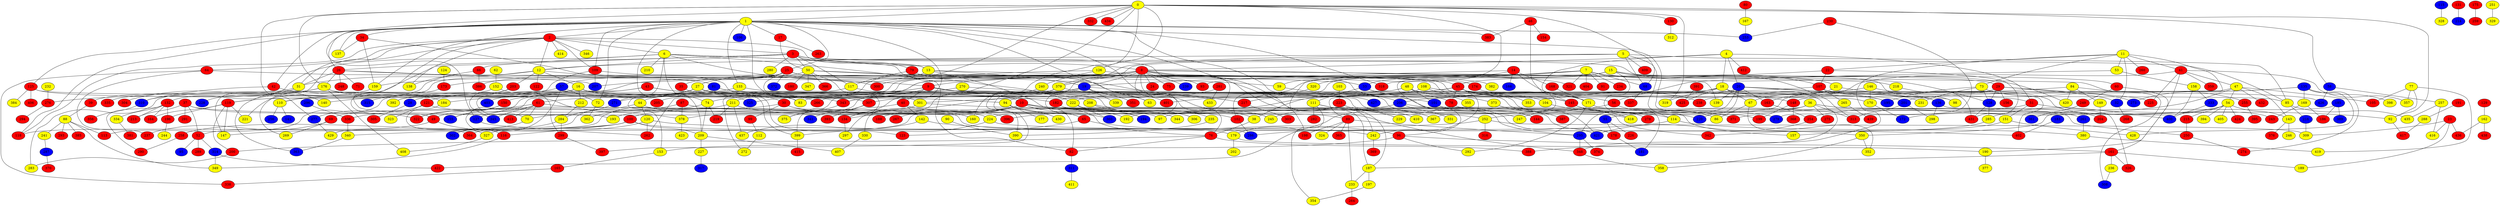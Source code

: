graph {
0 [style = filled fillcolor = yellow];
1 [style = filled fillcolor = yellow];
2 [style = filled fillcolor = red];
3 [style = filled fillcolor = red];
4 [style = filled fillcolor = yellow];
5 [style = filled fillcolor = yellow];
6 [style = filled fillcolor = yellow];
7 [style = filled fillcolor = yellow];
8 [style = filled fillcolor = red];
9 [style = filled fillcolor = red];
10 [style = filled fillcolor = red];
11 [style = filled fillcolor = yellow];
12 [style = filled fillcolor = yellow];
13 [style = filled fillcolor = yellow];
14 [style = filled fillcolor = red];
15 [style = filled fillcolor = yellow];
16 [style = filled fillcolor = yellow];
17 [style = filled fillcolor = red];
18 [style = filled fillcolor = yellow];
19 [style = filled fillcolor = blue];
20 [style = filled fillcolor = blue];
21 [style = filled fillcolor = yellow];
22 [style = filled fillcolor = red];
23 [style = filled fillcolor = red];
24 [style = filled fillcolor = red];
25 [style = filled fillcolor = red];
26 [style = filled fillcolor = red];
27 [style = filled fillcolor = yellow];
28 [style = filled fillcolor = blue];
29 [style = filled fillcolor = red];
30 [style = filled fillcolor = red];
31 [style = filled fillcolor = yellow];
32 [style = filled fillcolor = blue];
33 [style = filled fillcolor = blue];
34 [style = filled fillcolor = red];
35 [style = filled fillcolor = red];
36 [style = filled fillcolor = yellow];
37 [style = filled fillcolor = red];
38 [style = filled fillcolor = yellow];
39 [style = filled fillcolor = red];
40 [style = filled fillcolor = red];
41 [style = filled fillcolor = red];
42 [style = filled fillcolor = red];
43 [style = filled fillcolor = red];
44 [style = filled fillcolor = yellow];
45 [style = filled fillcolor = red];
46 [style = filled fillcolor = red];
47 [style = filled fillcolor = yellow];
48 [style = filled fillcolor = yellow];
49 [style = filled fillcolor = red];
50 [style = filled fillcolor = yellow];
51 [style = filled fillcolor = red];
52 [style = filled fillcolor = red];
53 [style = filled fillcolor = yellow];
54 [style = filled fillcolor = yellow];
55 [style = filled fillcolor = blue];
56 [style = filled fillcolor = red];
57 [style = filled fillcolor = blue];
58 [style = filled fillcolor = blue];
59 [style = filled fillcolor = yellow];
60 [style = filled fillcolor = red];
61 [style = filled fillcolor = red];
62 [style = filled fillcolor = yellow];
63 [style = filled fillcolor = yellow];
64 [style = filled fillcolor = red];
65 [style = filled fillcolor = red];
66 [style = filled fillcolor = red];
67 [style = filled fillcolor = yellow];
68 [style = filled fillcolor = blue];
69 [style = filled fillcolor = red];
70 [style = filled fillcolor = yellow];
71 [style = filled fillcolor = red];
72 [style = filled fillcolor = yellow];
73 [style = filled fillcolor = yellow];
74 [style = filled fillcolor = yellow];
75 [style = filled fillcolor = red];
76 [style = filled fillcolor = red];
77 [style = filled fillcolor = yellow];
78 [style = filled fillcolor = red];
79 [style = filled fillcolor = red];
80 [style = filled fillcolor = red];
81 [style = filled fillcolor = blue];
82 [style = filled fillcolor = red];
83 [style = filled fillcolor = yellow];
84 [style = filled fillcolor = yellow];
85 [style = filled fillcolor = yellow];
86 [style = filled fillcolor = yellow];
87 [style = filled fillcolor = red];
88 [style = filled fillcolor = yellow];
89 [style = filled fillcolor = red];
90 [style = filled fillcolor = yellow];
91 [style = filled fillcolor = red];
92 [style = filled fillcolor = yellow];
93 [style = filled fillcolor = red];
94 [style = filled fillcolor = yellow];
95 [style = filled fillcolor = blue];
96 [style = filled fillcolor = red];
97 [style = filled fillcolor = yellow];
98 [style = filled fillcolor = yellow];
99 [style = filled fillcolor = red];
100 [style = filled fillcolor = red];
101 [style = filled fillcolor = blue];
102 [style = filled fillcolor = red];
103 [style = filled fillcolor = yellow];
104 [style = filled fillcolor = yellow];
105 [style = filled fillcolor = red];
106 [style = filled fillcolor = blue];
107 [style = filled fillcolor = red];
108 [style = filled fillcolor = yellow];
109 [style = filled fillcolor = red];
110 [style = filled fillcolor = yellow];
111 [style = filled fillcolor = yellow];
112 [style = filled fillcolor = yellow];
113 [style = filled fillcolor = red];
114 [style = filled fillcolor = yellow];
115 [style = filled fillcolor = blue];
116 [style = filled fillcolor = red];
117 [style = filled fillcolor = yellow];
118 [style = filled fillcolor = red];
119 [style = filled fillcolor = red];
120 [style = filled fillcolor = yellow];
121 [style = filled fillcolor = red];
122 [style = filled fillcolor = red];
123 [style = filled fillcolor = red];
124 [style = filled fillcolor = yellow];
125 [style = filled fillcolor = red];
126 [style = filled fillcolor = yellow];
127 [style = filled fillcolor = blue];
128 [style = filled fillcolor = blue];
129 [style = filled fillcolor = red];
130 [style = filled fillcolor = red];
131 [style = filled fillcolor = red];
132 [style = filled fillcolor = red];
133 [style = filled fillcolor = yellow];
134 [style = filled fillcolor = red];
135 [style = filled fillcolor = blue];
136 [style = filled fillcolor = blue];
137 [style = filled fillcolor = yellow];
138 [style = filled fillcolor = yellow];
139 [style = filled fillcolor = yellow];
140 [style = filled fillcolor = yellow];
141 [style = filled fillcolor = blue];
142 [style = filled fillcolor = yellow];
143 [style = filled fillcolor = yellow];
144 [style = filled fillcolor = red];
145 [style = filled fillcolor = red];
146 [style = filled fillcolor = yellow];
147 [style = filled fillcolor = yellow];
148 [style = filled fillcolor = red];
149 [style = filled fillcolor = yellow];
150 [style = filled fillcolor = red];
151 [style = filled fillcolor = yellow];
152 [style = filled fillcolor = yellow];
153 [style = filled fillcolor = yellow];
154 [style = filled fillcolor = red];
155 [style = filled fillcolor = blue];
156 [style = filled fillcolor = red];
157 [style = filled fillcolor = yellow];
158 [style = filled fillcolor = yellow];
159 [style = filled fillcolor = yellow];
160 [style = filled fillcolor = yellow];
161 [style = filled fillcolor = red];
162 [style = filled fillcolor = yellow];
163 [style = filled fillcolor = red];
164 [style = filled fillcolor = red];
165 [style = filled fillcolor = red];
166 [style = filled fillcolor = blue];
167 [style = filled fillcolor = yellow];
168 [style = filled fillcolor = red];
169 [style = filled fillcolor = yellow];
170 [style = filled fillcolor = yellow];
171 [style = filled fillcolor = yellow];
172 [style = filled fillcolor = blue];
173 [style = filled fillcolor = red];
174 [style = filled fillcolor = red];
175 [style = filled fillcolor = red];
176 [style = filled fillcolor = yellow];
177 [style = filled fillcolor = yellow];
178 [style = filled fillcolor = red];
179 [style = filled fillcolor = yellow];
180 [style = filled fillcolor = red];
181 [style = filled fillcolor = blue];
182 [style = filled fillcolor = red];
183 [style = filled fillcolor = blue];
184 [style = filled fillcolor = yellow];
185 [style = filled fillcolor = blue];
186 [style = filled fillcolor = red];
187 [style = filled fillcolor = yellow];
188 [style = filled fillcolor = red];
189 [style = filled fillcolor = yellow];
190 [style = filled fillcolor = yellow];
191 [style = filled fillcolor = red];
192 [style = filled fillcolor = yellow];
193 [style = filled fillcolor = yellow];
194 [style = filled fillcolor = blue];
195 [style = filled fillcolor = blue];
196 [style = filled fillcolor = red];
197 [style = filled fillcolor = yellow];
198 [style = filled fillcolor = red];
199 [style = filled fillcolor = red];
200 [style = filled fillcolor = red];
201 [style = filled fillcolor = blue];
202 [style = filled fillcolor = yellow];
203 [style = filled fillcolor = red];
204 [style = filled fillcolor = red];
205 [style = filled fillcolor = red];
206 [style = filled fillcolor = blue];
207 [style = filled fillcolor = blue];
208 [style = filled fillcolor = yellow];
209 [style = filled fillcolor = yellow];
210 [style = filled fillcolor = yellow];
211 [style = filled fillcolor = yellow];
212 [style = filled fillcolor = yellow];
213 [style = filled fillcolor = red];
214 [style = filled fillcolor = blue];
215 [style = filled fillcolor = red];
216 [style = filled fillcolor = blue];
217 [style = filled fillcolor = red];
218 [style = filled fillcolor = yellow];
219 [style = filled fillcolor = red];
220 [style = filled fillcolor = blue];
221 [style = filled fillcolor = yellow];
222 [style = filled fillcolor = yellow];
223 [style = filled fillcolor = red];
224 [style = filled fillcolor = yellow];
225 [style = filled fillcolor = red];
226 [style = filled fillcolor = red];
227 [style = filled fillcolor = yellow];
228 [style = filled fillcolor = blue];
229 [style = filled fillcolor = yellow];
230 [style = filled fillcolor = red];
231 [style = filled fillcolor = yellow];
232 [style = filled fillcolor = yellow];
233 [style = filled fillcolor = yellow];
234 [style = filled fillcolor = red];
235 [style = filled fillcolor = yellow];
236 [style = filled fillcolor = yellow];
237 [style = filled fillcolor = red];
238 [style = filled fillcolor = red];
239 [style = filled fillcolor = blue];
240 [style = filled fillcolor = yellow];
241 [style = filled fillcolor = yellow];
242 [style = filled fillcolor = yellow];
243 [style = filled fillcolor = red];
244 [style = filled fillcolor = yellow];
245 [style = filled fillcolor = yellow];
246 [style = filled fillcolor = yellow];
247 [style = filled fillcolor = yellow];
248 [style = filled fillcolor = red];
249 [style = filled fillcolor = red];
250 [style = filled fillcolor = red];
251 [style = filled fillcolor = yellow];
252 [style = filled fillcolor = yellow];
253 [style = filled fillcolor = blue];
254 [style = filled fillcolor = red];
255 [style = filled fillcolor = red];
256 [style = filled fillcolor = blue];
257 [style = filled fillcolor = yellow];
258 [style = filled fillcolor = red];
259 [style = filled fillcolor = red];
260 [style = filled fillcolor = red];
261 [style = filled fillcolor = blue];
262 [style = filled fillcolor = red];
263 [style = filled fillcolor = red];
264 [style = filled fillcolor = red];
265 [style = filled fillcolor = yellow];
266 [style = filled fillcolor = red];
267 [style = filled fillcolor = red];
268 [style = filled fillcolor = red];
269 [style = filled fillcolor = yellow];
270 [style = filled fillcolor = yellow];
271 [style = filled fillcolor = blue];
272 [style = filled fillcolor = yellow];
273 [style = filled fillcolor = blue];
274 [style = filled fillcolor = red];
275 [style = filled fillcolor = red];
276 [style = filled fillcolor = red];
277 [style = filled fillcolor = blue];
278 [style = filled fillcolor = red];
279 [style = filled fillcolor = blue];
280 [style = filled fillcolor = yellow];
281 [style = filled fillcolor = red];
282 [style = filled fillcolor = red];
283 [style = filled fillcolor = yellow];
284 [style = filled fillcolor = yellow];
285 [style = filled fillcolor = yellow];
286 [style = filled fillcolor = blue];
287 [style = filled fillcolor = blue];
288 [style = filled fillcolor = yellow];
289 [style = filled fillcolor = red];
290 [style = filled fillcolor = red];
291 [style = filled fillcolor = red];
292 [style = filled fillcolor = yellow];
293 [style = filled fillcolor = red];
294 [style = filled fillcolor = red];
295 [style = filled fillcolor = blue];
296 [style = filled fillcolor = blue];
297 [style = filled fillcolor = yellow];
298 [style = filled fillcolor = yellow];
299 [style = filled fillcolor = red];
300 [style = filled fillcolor = red];
301 [style = filled fillcolor = yellow];
302 [style = filled fillcolor = blue];
303 [style = filled fillcolor = red];
304 [style = filled fillcolor = red];
305 [style = filled fillcolor = red];
306 [style = filled fillcolor = yellow];
307 [style = filled fillcolor = red];
308 [style = filled fillcolor = blue];
309 [style = filled fillcolor = yellow];
310 [style = filled fillcolor = blue];
311 [style = filled fillcolor = blue];
312 [style = filled fillcolor = yellow];
313 [style = filled fillcolor = red];
314 [style = filled fillcolor = blue];
315 [style = filled fillcolor = blue];
316 [style = filled fillcolor = red];
317 [style = filled fillcolor = blue];
318 [style = filled fillcolor = red];
319 [style = filled fillcolor = yellow];
320 [style = filled fillcolor = yellow];
321 [style = filled fillcolor = red];
322 [style = filled fillcolor = red];
323 [style = filled fillcolor = yellow];
324 [style = filled fillcolor = yellow];
325 [style = filled fillcolor = blue];
326 [style = filled fillcolor = red];
327 [style = filled fillcolor = yellow];
328 [style = filled fillcolor = yellow];
329 [style = filled fillcolor = yellow];
330 [style = filled fillcolor = yellow];
331 [style = filled fillcolor = yellow];
332 [style = filled fillcolor = red];
333 [style = filled fillcolor = blue];
334 [style = filled fillcolor = yellow];
335 [style = filled fillcolor = red];
336 [style = filled fillcolor = red];
337 [style = filled fillcolor = red];
338 [style = filled fillcolor = red];
339 [style = filled fillcolor = yellow];
340 [style = filled fillcolor = yellow];
341 [style = filled fillcolor = blue];
342 [style = filled fillcolor = red];
343 [style = filled fillcolor = red];
344 [style = filled fillcolor = yellow];
345 [style = filled fillcolor = blue];
346 [style = filled fillcolor = yellow];
347 [style = filled fillcolor = yellow];
348 [style = filled fillcolor = red];
349 [style = filled fillcolor = yellow];
350 [style = filled fillcolor = yellow];
351 [style = filled fillcolor = red];
352 [style = filled fillcolor = yellow];
353 [style = filled fillcolor = yellow];
354 [style = filled fillcolor = yellow];
355 [style = filled fillcolor = yellow];
356 [style = filled fillcolor = red];
357 [style = filled fillcolor = yellow];
358 [style = filled fillcolor = yellow];
359 [style = filled fillcolor = red];
360 [style = filled fillcolor = blue];
361 [style = filled fillcolor = blue];
362 [style = filled fillcolor = yellow];
363 [style = filled fillcolor = blue];
364 [style = filled fillcolor = red];
365 [style = filled fillcolor = red];
366 [style = filled fillcolor = red];
367 [style = filled fillcolor = yellow];
368 [style = filled fillcolor = red];
369 [style = filled fillcolor = red];
370 [style = filled fillcolor = red];
371 [style = filled fillcolor = red];
372 [style = filled fillcolor = blue];
373 [style = filled fillcolor = yellow];
374 [style = filled fillcolor = red];
375 [style = filled fillcolor = yellow];
376 [style = filled fillcolor = red];
377 [style = filled fillcolor = yellow];
378 [style = filled fillcolor = yellow];
379 [style = filled fillcolor = yellow];
380 [style = filled fillcolor = yellow];
381 [style = filled fillcolor = red];
382 [style = filled fillcolor = yellow];
383 [style = filled fillcolor = red];
384 [style = filled fillcolor = yellow];
385 [style = filled fillcolor = red];
386 [style = filled fillcolor = red];
387 [style = filled fillcolor = red];
388 [style = filled fillcolor = red];
389 [style = filled fillcolor = blue];
390 [style = filled fillcolor = yellow];
391 [style = filled fillcolor = red];
392 [style = filled fillcolor = yellow];
393 [style = filled fillcolor = red];
394 [style = filled fillcolor = yellow];
395 [style = filled fillcolor = red];
396 [style = filled fillcolor = red];
397 [style = filled fillcolor = red];
398 [style = filled fillcolor = yellow];
399 [style = filled fillcolor = yellow];
400 [style = filled fillcolor = blue];
401 [style = filled fillcolor = red];
402 [style = filled fillcolor = red];
403 [style = filled fillcolor = blue];
404 [style = filled fillcolor = red];
405 [style = filled fillcolor = yellow];
406 [style = filled fillcolor = red];
407 [style = filled fillcolor = yellow];
408 [style = filled fillcolor = yellow];
409 [style = filled fillcolor = red];
410 [style = filled fillcolor = yellow];
411 [style = filled fillcolor = yellow];
412 [style = filled fillcolor = red];
413 [style = filled fillcolor = red];
414 [style = filled fillcolor = yellow];
415 [style = filled fillcolor = red];
416 [style = filled fillcolor = yellow];
417 [style = filled fillcolor = red];
418 [style = filled fillcolor = yellow];
419 [style = filled fillcolor = yellow];
420 [style = filled fillcolor = yellow];
421 [style = filled fillcolor = blue];
422 [style = filled fillcolor = red];
423 [style = filled fillcolor = yellow];
424 [style = filled fillcolor = red];
425 [style = filled fillcolor = red];
426 [style = filled fillcolor = blue];
427 [style = filled fillcolor = blue];
428 [style = filled fillcolor = yellow];
429 [style = filled fillcolor = yellow];
430 [style = filled fillcolor = yellow];
431 [style = filled fillcolor = red];
432 [style = filled fillcolor = red];
433 [style = filled fillcolor = yellow];
434 [style = filled fillcolor = red];
435 [style = filled fillcolor = yellow];
436 [style = filled fillcolor = red];
437 [style = filled fillcolor = yellow];
438 [style = filled fillcolor = red];
439 [style = filled fillcolor = red];
0 -- 68;
0 -- 59;
0 -- 58;
0 -- 1;
0 -- 92;
0 -- 126;
0 -- 127;
0 -- 130;
0 -- 160;
0 -- 176;
0 -- 266;
0 -- 277;
0 -- 297;
0 -- 319;
0 -- 332;
0 -- 434;
1 -- 2;
1 -- 17;
1 -- 25;
1 -- 26;
1 -- 34;
1 -- 42;
1 -- 63;
1 -- 72;
1 -- 76;
1 -- 83;
1 -- 106;
1 -- 109;
1 -- 118;
1 -- 125;
1 -- 133;
1 -- 134;
1 -- 137;
1 -- 159;
1 -- 179;
1 -- 199;
1 -- 209;
1 -- 247;
1 -- 253;
1 -- 318;
1 -- 383;
2 -- 3;
2 -- 6;
2 -- 12;
2 -- 13;
2 -- 31;
2 -- 64;
2 -- 109;
2 -- 110;
2 -- 118;
2 -- 138;
2 -- 147;
2 -- 346;
2 -- 414;
3 -- 8;
3 -- 12;
3 -- 26;
3 -- 50;
3 -- 79;
3 -- 85;
3 -- 93;
3 -- 117;
3 -- 128;
3 -- 269;
3 -- 280;
4 -- 8;
4 -- 18;
4 -- 20;
4 -- 51;
4 -- 145;
4 -- 412;
5 -- 12;
5 -- 68;
5 -- 85;
5 -- 94;
5 -- 114;
5 -- 379;
5 -- 409;
6 -- 9;
6 -- 13;
6 -- 66;
6 -- 74;
6 -- 82;
6 -- 132;
6 -- 210;
6 -- 222;
6 -- 271;
7 -- 33;
7 -- 68;
7 -- 74;
7 -- 91;
7 -- 93;
7 -- 107;
7 -- 207;
7 -- 234;
7 -- 313;
7 -- 318;
7 -- 321;
7 -- 404;
7 -- 420;
8 -- 9;
8 -- 19;
8 -- 24;
8 -- 75;
8 -- 113;
8 -- 144;
8 -- 153;
8 -- 155;
8 -- 159;
8 -- 173;
8 -- 187;
8 -- 192;
8 -- 218;
8 -- 224;
8 -- 239;
8 -- 242;
8 -- 245;
8 -- 272;
8 -- 308;
8 -- 321;
8 -- 379;
9 -- 10;
9 -- 40;
9 -- 44;
9 -- 51;
9 -- 205;
9 -- 211;
9 -- 295;
9 -- 375;
10 -- 38;
10 -- 65;
10 -- 69;
10 -- 82;
10 -- 100;
10 -- 102;
10 -- 114;
10 -- 134;
10 -- 188;
10 -- 193;
10 -- 194;
10 -- 252;
10 -- 267;
10 -- 371;
10 -- 400;
11 -- 22;
11 -- 32;
11 -- 41;
11 -- 53;
11 -- 73;
11 -- 260;
11 -- 273;
11 -- 348;
12 -- 16;
12 -- 31;
12 -- 59;
12 -- 119;
12 -- 122;
12 -- 203;
13 -- 19;
13 -- 27;
13 -- 33;
13 -- 76;
14 -- 19;
14 -- 166;
14 -- 168;
14 -- 171;
14 -- 187;
15 -- 21;
15 -- 29;
15 -- 60;
15 -- 96;
15 -- 98;
15 -- 102;
15 -- 157;
15 -- 182;
15 -- 320;
16 -- 94;
16 -- 119;
16 -- 140;
16 -- 195;
16 -- 212;
16 -- 283;
16 -- 325;
17 -- 50;
17 -- 263;
18 -- 38;
18 -- 67;
18 -- 89;
18 -- 231;
18 -- 271;
18 -- 319;
18 -- 388;
18 -- 402;
18 -- 425;
19 -- 61;
19 -- 63;
19 -- 101;
19 -- 194;
19 -- 330;
19 -- 339;
19 -- 343;
19 -- 351;
20 -- 98;
20 -- 136;
20 -- 139;
20 -- 163;
20 -- 195;
20 -- 220;
20 -- 222;
20 -- 295;
21 -- 67;
21 -- 136;
22 -- 45;
22 -- 107;
22 -- 431;
23 -- 189;
23 -- 309;
23 -- 416;
23 -- 436;
25 -- 35;
25 -- 45;
25 -- 49;
25 -- 342;
25 -- 343;
25 -- 372;
25 -- 386;
25 -- 421;
26 -- 31;
26 -- 71;
26 -- 176;
26 -- 207;
26 -- 248;
26 -- 300;
27 -- 28;
27 -- 30;
27 -- 121;
27 -- 145;
27 -- 266;
27 -- 403;
28 -- 305;
29 -- 32;
29 -- 128;
29 -- 156;
29 -- 225;
29 -- 252;
30 -- 49;
30 -- 97;
30 -- 99;
30 -- 160;
31 -- 39;
31 -- 228;
32 -- 268;
33 -- 78;
33 -- 111;
33 -- 171;
34 -- 137;
34 -- 159;
34 -- 307;
35 -- 123;
36 -- 97;
36 -- 204;
36 -- 261;
36 -- 275;
36 -- 313;
36 -- 327;
36 -- 422;
37 -- 52;
37 -- 213;
37 -- 291;
37 -- 322;
37 -- 418;
38 -- 76;
39 -- 88;
40 -- 70;
40 -- 89;
40 -- 142;
41 -- 47;
41 -- 163;
41 -- 190;
41 -- 225;
41 -- 357;
41 -- 359;
42 -- 140;
42 -- 310;
43 -- 70;
43 -- 83;
43 -- 392;
43 -- 399;
44 -- 120;
44 -- 396;
44 -- 429;
45 -- 78;
45 -- 85;
45 -- 104;
45 -- 145;
45 -- 217;
45 -- 242;
45 -- 307;
45 -- 353;
46 -- 154;
46 -- 367;
46 -- 383;
47 -- 54;
47 -- 105;
47 -- 143;
47 -- 262;
47 -- 371;
47 -- 432;
48 -- 56;
48 -- 83;
48 -- 101;
48 -- 116;
48 -- 355;
49 -- 52;
49 -- 327;
50 -- 57;
50 -- 134;
50 -- 139;
50 -- 180;
50 -- 217;
50 -- 347;
50 -- 366;
51 -- 55;
51 -- 92;
51 -- 151;
52 -- 95;
52 -- 289;
52 -- 314;
53 -- 56;
53 -- 158;
54 -- 143;
54 -- 172;
54 -- 215;
54 -- 254;
54 -- 285;
54 -- 394;
54 -- 405;
54 -- 424;
55 -- 178;
55 -- 226;
56 -- 86;
56 -- 247;
57 -- 72;
57 -- 110;
57 -- 302;
58 -- 257;
58 -- 426;
59 -- 206;
60 -- 161;
60 -- 249;
61 -- 70;
61 -- 127;
61 -- 286;
61 -- 336;
61 -- 345;
61 -- 413;
62 -- 152;
64 -- 81;
64 -- 237;
64 -- 338;
65 -- 96;
65 -- 123;
66 -- 138;
66 -- 386;
67 -- 86;
67 -- 352;
68 -- 337;
69 -- 237;
69 -- 269;
70 -- 302;
72 -- 362;
73 -- 128;
73 -- 195;
73 -- 231;
73 -- 273;
74 -- 209;
74 -- 219;
74 -- 429;
76 -- 82;
76 -- 200;
76 -- 388;
77 -- 92;
77 -- 105;
77 -- 357;
77 -- 419;
78 -- 144;
79 -- 117;
79 -- 401;
80 -- 167;
81 -- 182;
81 -- 201;
81 -- 221;
82 -- 311;
84 -- 149;
84 -- 238;
84 -- 255;
84 -- 420;
85 -- 216;
85 -- 435;
87 -- 220;
87 -- 362;
87 -- 378;
88 -- 113;
88 -- 241;
88 -- 293;
88 -- 349;
88 -- 385;
89 -- 198;
89 -- 233;
89 -- 295;
89 -- 324;
89 -- 365;
90 -- 390;
92 -- 417;
94 -- 177;
94 -- 192;
94 -- 430;
96 -- 153;
96 -- 161;
96 -- 292;
99 -- 112;
100 -- 116;
100 -- 118;
100 -- 147;
100 -- 179;
100 -- 209;
101 -- 178;
102 -- 286;
103 -- 223;
104 -- 418;
107 -- 206;
107 -- 243;
107 -- 265;
108 -- 148;
108 -- 343;
108 -- 373;
109 -- 174;
109 -- 207;
109 -- 392;
110 -- 141;
110 -- 256;
111 -- 229;
111 -- 282;
111 -- 354;
111 -- 367;
112 -- 272;
114 -- 286;
114 -- 380;
115 -- 328;
116 -- 349;
117 -- 150;
117 -- 245;
119 -- 147;
119 -- 164;
119 -- 196;
119 -- 200;
119 -- 221;
120 -- 258;
120 -- 262;
120 -- 402;
121 -- 224;
121 -- 277;
121 -- 323;
124 -- 173;
125 -- 170;
125 -- 378;
125 -- 384;
125 -- 406;
126 -- 240;
126 -- 300;
126 -- 382;
127 -- 262;
128 -- 285;
128 -- 431;
129 -- 162;
130 -- 312;
131 -- 214;
132 -- 164;
132 -- 196;
132 -- 213;
132 -- 290;
132 -- 334;
133 -- 184;
133 -- 208;
134 -- 297;
135 -- 148;
135 -- 169;
135 -- 201;
135 -- 274;
135 -- 398;
135 -- 428;
136 -- 298;
136 -- 326;
142 -- 242;
142 -- 437;
143 -- 246;
143 -- 376;
145 -- 278;
145 -- 418;
146 -- 170;
146 -- 396;
146 -- 426;
148 -- 199;
148 -- 368;
149 -- 204;
150 -- 155;
150 -- 322;
151 -- 157;
151 -- 428;
152 -- 299;
152 -- 310;
153 -- 165;
158 -- 333;
158 -- 400;
159 -- 363;
161 -- 187;
161 -- 189;
161 -- 236;
161 -- 326;
162 -- 436;
162 -- 438;
163 -- 254;
165 -- 338;
167 -- 253;
168 -- 171;
169 -- 186;
169 -- 243;
170 -- 172;
171 -- 181;
171 -- 292;
173 -- 193;
174 -- 238;
175 -- 259;
176 -- 184;
176 -- 276;
176 -- 301;
176 -- 304;
176 -- 335;
176 -- 408;
178 -- 181;
179 -- 190;
179 -- 202;
182 -- 194;
183 -- 402;
184 -- 364;
185 -- 186;
185 -- 350;
185 -- 389;
187 -- 197;
187 -- 233;
190 -- 377;
191 -- 288;
196 -- 244;
197 -- 354;
200 -- 283;
201 -- 298;
201 -- 313;
203 -- 315;
203 -- 345;
206 -- 245;
206 -- 279;
206 -- 331;
208 -- 235;
208 -- 250;
208 -- 306;
209 -- 227;
209 -- 407;
211 -- 219;
211 -- 322;
211 -- 360;
211 -- 437;
212 -- 284;
215 -- 250;
216 -- 309;
217 -- 303;
218 -- 431;
222 -- 306;
222 -- 344;
222 -- 360;
223 -- 229;
223 -- 410;
224 -- 350;
224 -- 399;
227 -- 317;
230 -- 253;
230 -- 279;
232 -- 276;
233 -- 264;
235 -- 390;
236 -- 308;
240 -- 390;
241 -- 287;
242 -- 369;
249 -- 361;
250 -- 274;
251 -- 329;
252 -- 309;
252 -- 316;
252 -- 340;
254 -- 421;
255 -- 395;
257 -- 416;
257 -- 435;
258 -- 290;
261 -- 380;
265 -- 439;
270 -- 325;
270 -- 421;
271 -- 284;
276 -- 294;
277 -- 429;
281 -- 301;
281 -- 433;
284 -- 299;
284 -- 364;
285 -- 342;
287 -- 370;
288 -- 417;
295 -- 348;
295 -- 374;
296 -- 336;
299 -- 397;
301 -- 348;
301 -- 378;
307 -- 341;
307 -- 393;
310 -- 356;
311 -- 411;
314 -- 349;
314 -- 422;
320 -- 401;
327 -- 408;
330 -- 407;
333 -- 400;
334 -- 381;
336 -- 340;
340 -- 363;
343 -- 375;
348 -- 358;
350 -- 352;
350 -- 358;
373 -- 387;
378 -- 423;
379 -- 397;
379 -- 399;
379 -- 427;
380 -- 419;
391 -- 425;
399 -- 415;
}
